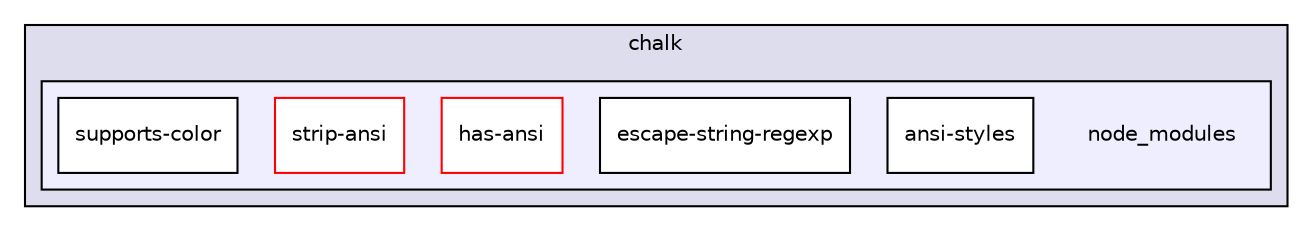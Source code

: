 digraph "gulp-src/node_modules/gulp-uglify/node_modules/fancy-log/node_modules/chalk/node_modules" {
  compound=true
  node [ fontsize="10", fontname="Helvetica"];
  edge [ labelfontsize="10", labelfontname="Helvetica"];
  subgraph clusterdir_e3fe384883327316ca364faffa28d376 {
    graph [ bgcolor="#ddddee", pencolor="black", label="chalk" fontname="Helvetica", fontsize="10", URL="dir_e3fe384883327316ca364faffa28d376.html"]
  subgraph clusterdir_84708774be81118f6ade075f9831130b {
    graph [ bgcolor="#eeeeff", pencolor="black", label="" URL="dir_84708774be81118f6ade075f9831130b.html"];
    dir_84708774be81118f6ade075f9831130b [shape=plaintext label="node_modules"];
    dir_63f27dc0f1934471b62e8eb48506a063 [shape=box label="ansi-styles" color="black" fillcolor="white" style="filled" URL="dir_63f27dc0f1934471b62e8eb48506a063.html"];
    dir_07e189d93a991b4f30bf973c1481b84a [shape=box label="escape-string-regexp" color="black" fillcolor="white" style="filled" URL="dir_07e189d93a991b4f30bf973c1481b84a.html"];
    dir_c4346eaa6a9a0c0ef07d3579b6be6f89 [shape=box label="has-ansi" color="red" fillcolor="white" style="filled" URL="dir_c4346eaa6a9a0c0ef07d3579b6be6f89.html"];
    dir_1b11d63a33e9a16f346afd709c514a9d [shape=box label="strip-ansi" color="red" fillcolor="white" style="filled" URL="dir_1b11d63a33e9a16f346afd709c514a9d.html"];
    dir_551825fa88fcd04b69055b52a0f391cd [shape=box label="supports-color" color="black" fillcolor="white" style="filled" URL="dir_551825fa88fcd04b69055b52a0f391cd.html"];
  }
  }
}
